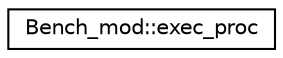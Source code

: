 digraph "Graphical Class Hierarchy"
{
 // LATEX_PDF_SIZE
  edge [fontname="Helvetica",fontsize="10",labelfontname="Helvetica",labelfontsize="10"];
  node [fontname="Helvetica",fontsize="10",shape=record];
  rankdir="LR";
  Node0 [label="Bench_mod::exec_proc",height=0.2,width=0.4,color="black", fillcolor="white", style="filled",URL="$interfaceBench__mod_1_1exec__proc.html",tooltip=" "];
}

